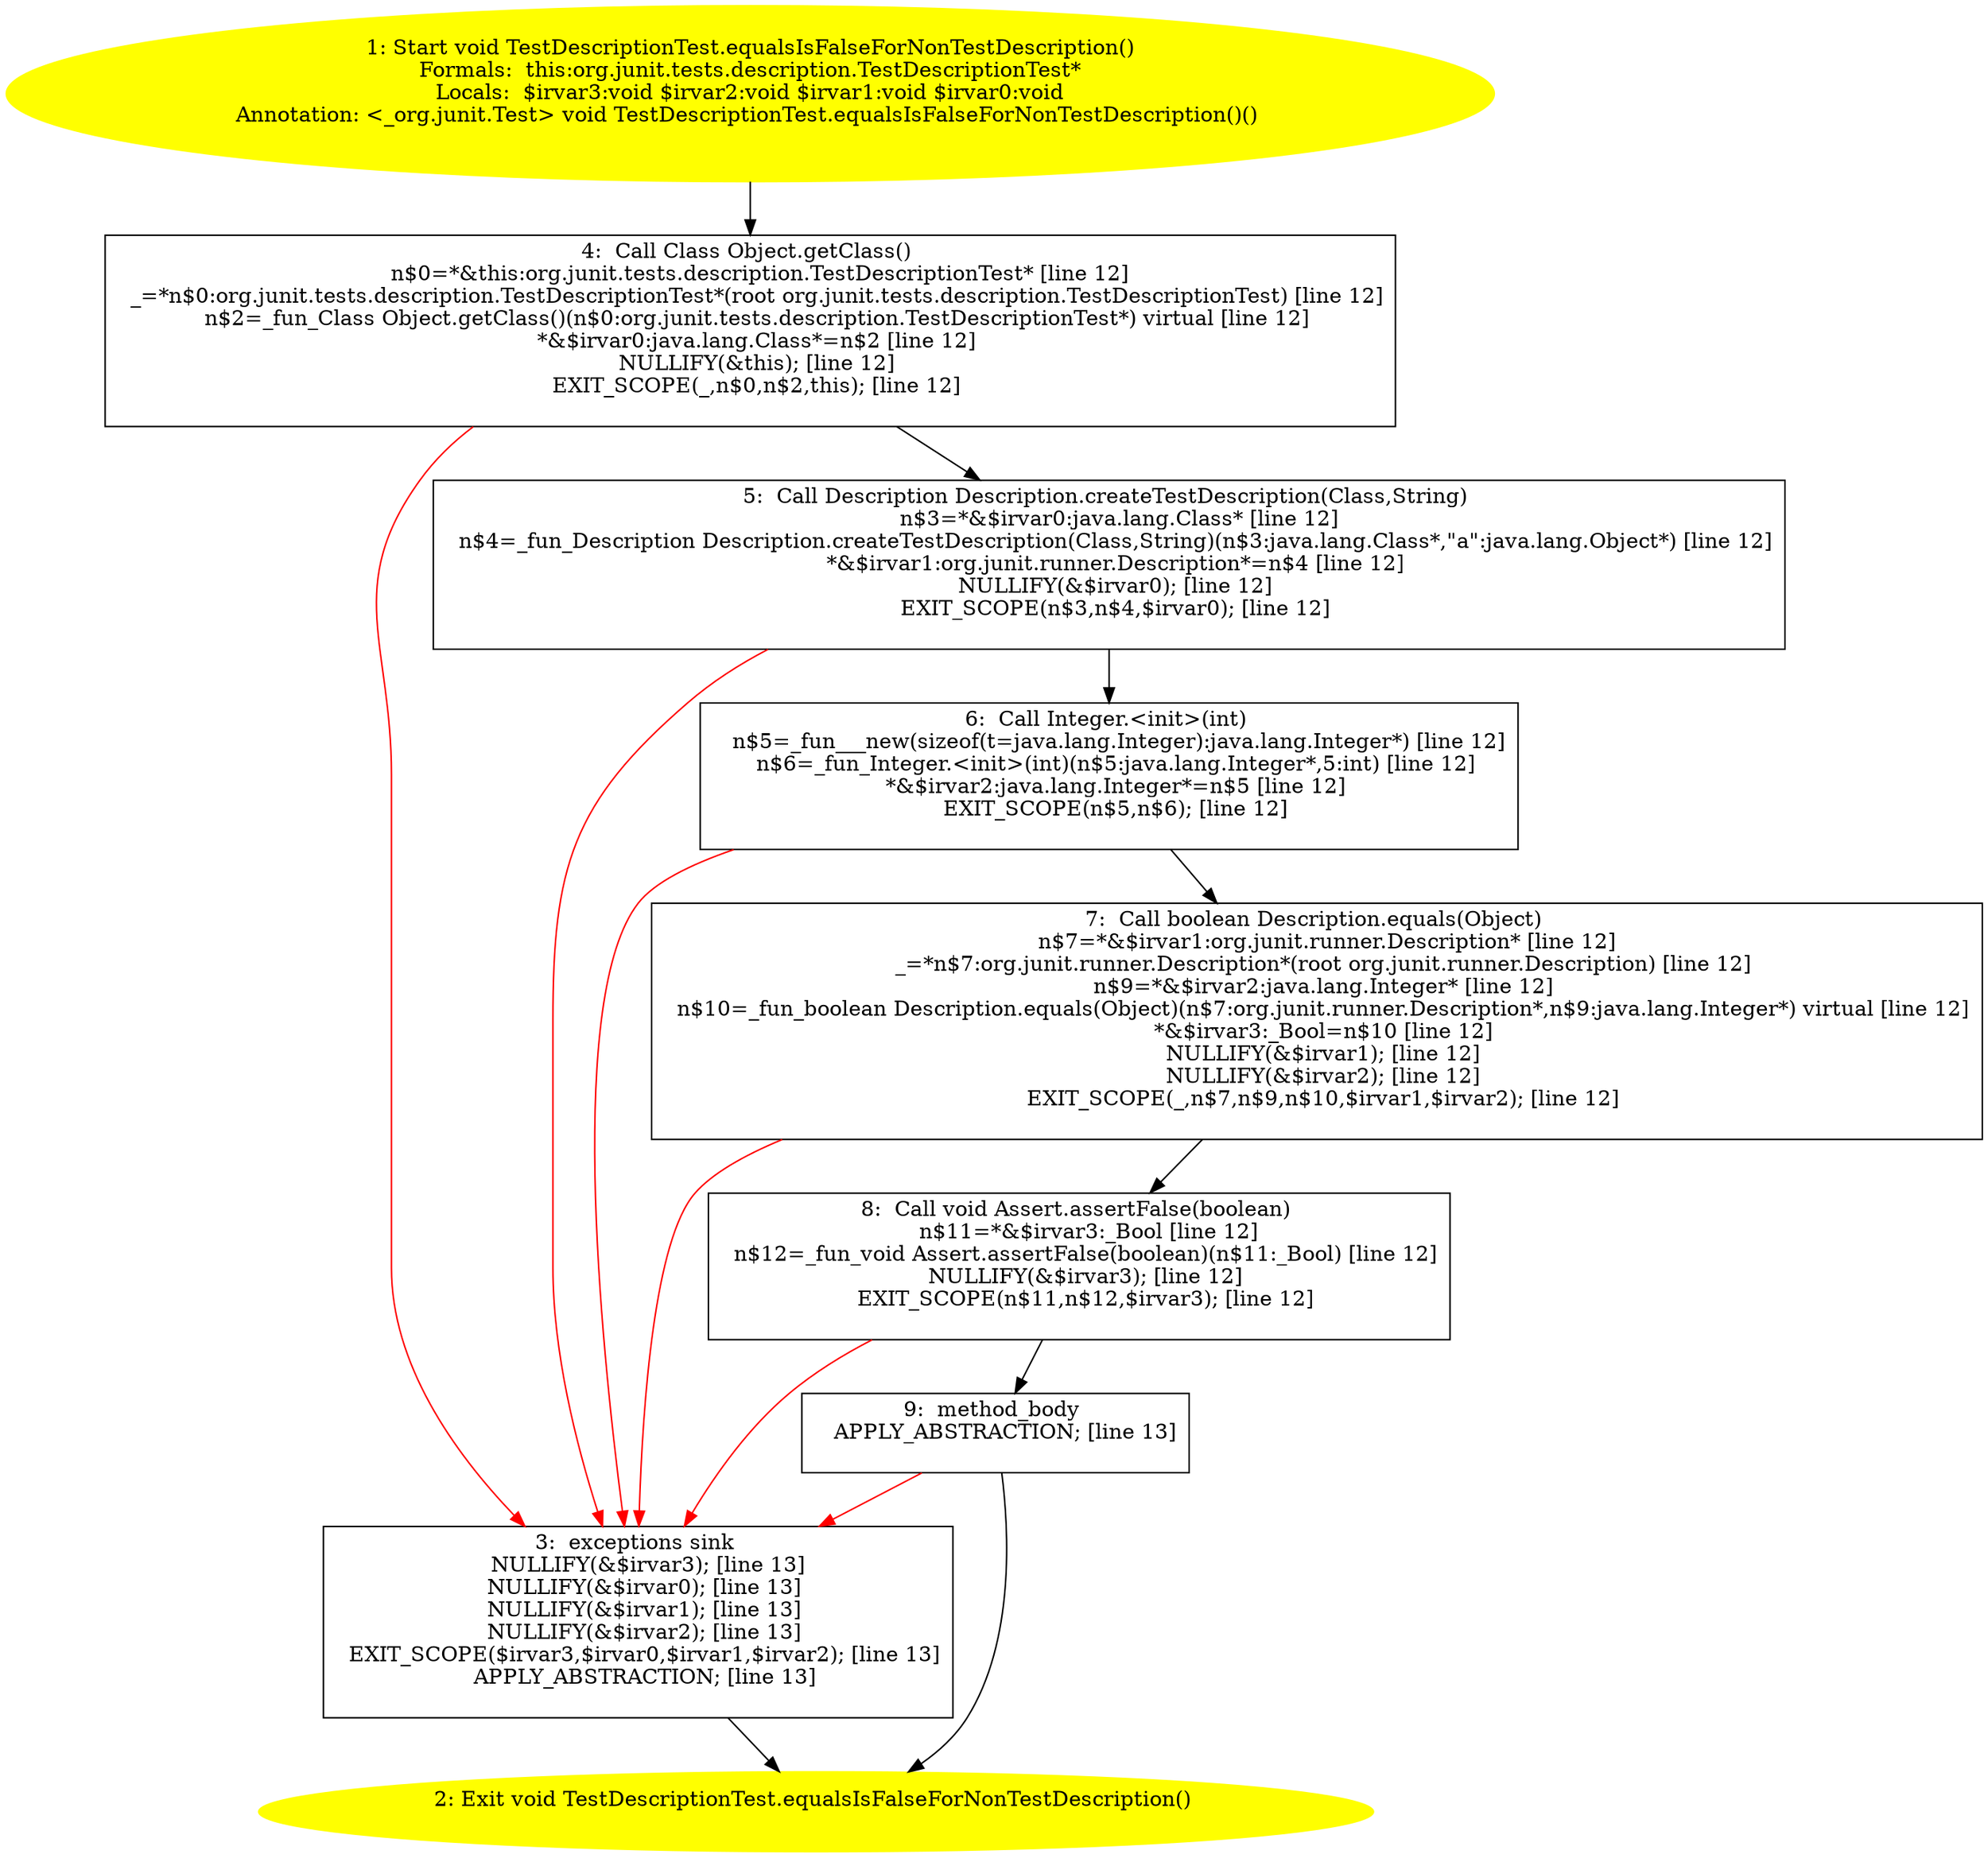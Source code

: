 /* @generated */
digraph cfg {
"org.junit.tests.description.TestDescriptionTest.equalsIsFalseForNonTestDescription():void.201814892e2ac8636321b4c5369715d0_1" [label="1: Start void TestDescriptionTest.equalsIsFalseForNonTestDescription()\nFormals:  this:org.junit.tests.description.TestDescriptionTest*\nLocals:  $irvar3:void $irvar2:void $irvar1:void $irvar0:void\nAnnotation: <_org.junit.Test> void TestDescriptionTest.equalsIsFalseForNonTestDescription()() \n  " color=yellow style=filled]
	

	 "org.junit.tests.description.TestDescriptionTest.equalsIsFalseForNonTestDescription():void.201814892e2ac8636321b4c5369715d0_1" -> "org.junit.tests.description.TestDescriptionTest.equalsIsFalseForNonTestDescription():void.201814892e2ac8636321b4c5369715d0_4" ;
"org.junit.tests.description.TestDescriptionTest.equalsIsFalseForNonTestDescription():void.201814892e2ac8636321b4c5369715d0_2" [label="2: Exit void TestDescriptionTest.equalsIsFalseForNonTestDescription() \n  " color=yellow style=filled]
	

"org.junit.tests.description.TestDescriptionTest.equalsIsFalseForNonTestDescription():void.201814892e2ac8636321b4c5369715d0_3" [label="3:  exceptions sink \n   NULLIFY(&$irvar3); [line 13]\n  NULLIFY(&$irvar0); [line 13]\n  NULLIFY(&$irvar1); [line 13]\n  NULLIFY(&$irvar2); [line 13]\n  EXIT_SCOPE($irvar3,$irvar0,$irvar1,$irvar2); [line 13]\n  APPLY_ABSTRACTION; [line 13]\n " shape="box"]
	

	 "org.junit.tests.description.TestDescriptionTest.equalsIsFalseForNonTestDescription():void.201814892e2ac8636321b4c5369715d0_3" -> "org.junit.tests.description.TestDescriptionTest.equalsIsFalseForNonTestDescription():void.201814892e2ac8636321b4c5369715d0_2" ;
"org.junit.tests.description.TestDescriptionTest.equalsIsFalseForNonTestDescription():void.201814892e2ac8636321b4c5369715d0_4" [label="4:  Call Class Object.getClass() \n   n$0=*&this:org.junit.tests.description.TestDescriptionTest* [line 12]\n  _=*n$0:org.junit.tests.description.TestDescriptionTest*(root org.junit.tests.description.TestDescriptionTest) [line 12]\n  n$2=_fun_Class Object.getClass()(n$0:org.junit.tests.description.TestDescriptionTest*) virtual [line 12]\n  *&$irvar0:java.lang.Class*=n$2 [line 12]\n  NULLIFY(&this); [line 12]\n  EXIT_SCOPE(_,n$0,n$2,this); [line 12]\n " shape="box"]
	

	 "org.junit.tests.description.TestDescriptionTest.equalsIsFalseForNonTestDescription():void.201814892e2ac8636321b4c5369715d0_4" -> "org.junit.tests.description.TestDescriptionTest.equalsIsFalseForNonTestDescription():void.201814892e2ac8636321b4c5369715d0_5" ;
	 "org.junit.tests.description.TestDescriptionTest.equalsIsFalseForNonTestDescription():void.201814892e2ac8636321b4c5369715d0_4" -> "org.junit.tests.description.TestDescriptionTest.equalsIsFalseForNonTestDescription():void.201814892e2ac8636321b4c5369715d0_3" [color="red" ];
"org.junit.tests.description.TestDescriptionTest.equalsIsFalseForNonTestDescription():void.201814892e2ac8636321b4c5369715d0_5" [label="5:  Call Description Description.createTestDescription(Class,String) \n   n$3=*&$irvar0:java.lang.Class* [line 12]\n  n$4=_fun_Description Description.createTestDescription(Class,String)(n$3:java.lang.Class*,\"a\":java.lang.Object*) [line 12]\n  *&$irvar1:org.junit.runner.Description*=n$4 [line 12]\n  NULLIFY(&$irvar0); [line 12]\n  EXIT_SCOPE(n$3,n$4,$irvar0); [line 12]\n " shape="box"]
	

	 "org.junit.tests.description.TestDescriptionTest.equalsIsFalseForNonTestDescription():void.201814892e2ac8636321b4c5369715d0_5" -> "org.junit.tests.description.TestDescriptionTest.equalsIsFalseForNonTestDescription():void.201814892e2ac8636321b4c5369715d0_6" ;
	 "org.junit.tests.description.TestDescriptionTest.equalsIsFalseForNonTestDescription():void.201814892e2ac8636321b4c5369715d0_5" -> "org.junit.tests.description.TestDescriptionTest.equalsIsFalseForNonTestDescription():void.201814892e2ac8636321b4c5369715d0_3" [color="red" ];
"org.junit.tests.description.TestDescriptionTest.equalsIsFalseForNonTestDescription():void.201814892e2ac8636321b4c5369715d0_6" [label="6:  Call Integer.<init>(int) \n   n$5=_fun___new(sizeof(t=java.lang.Integer):java.lang.Integer*) [line 12]\n  n$6=_fun_Integer.<init>(int)(n$5:java.lang.Integer*,5:int) [line 12]\n  *&$irvar2:java.lang.Integer*=n$5 [line 12]\n  EXIT_SCOPE(n$5,n$6); [line 12]\n " shape="box"]
	

	 "org.junit.tests.description.TestDescriptionTest.equalsIsFalseForNonTestDescription():void.201814892e2ac8636321b4c5369715d0_6" -> "org.junit.tests.description.TestDescriptionTest.equalsIsFalseForNonTestDescription():void.201814892e2ac8636321b4c5369715d0_7" ;
	 "org.junit.tests.description.TestDescriptionTest.equalsIsFalseForNonTestDescription():void.201814892e2ac8636321b4c5369715d0_6" -> "org.junit.tests.description.TestDescriptionTest.equalsIsFalseForNonTestDescription():void.201814892e2ac8636321b4c5369715d0_3" [color="red" ];
"org.junit.tests.description.TestDescriptionTest.equalsIsFalseForNonTestDescription():void.201814892e2ac8636321b4c5369715d0_7" [label="7:  Call boolean Description.equals(Object) \n   n$7=*&$irvar1:org.junit.runner.Description* [line 12]\n  _=*n$7:org.junit.runner.Description*(root org.junit.runner.Description) [line 12]\n  n$9=*&$irvar2:java.lang.Integer* [line 12]\n  n$10=_fun_boolean Description.equals(Object)(n$7:org.junit.runner.Description*,n$9:java.lang.Integer*) virtual [line 12]\n  *&$irvar3:_Bool=n$10 [line 12]\n  NULLIFY(&$irvar1); [line 12]\n  NULLIFY(&$irvar2); [line 12]\n  EXIT_SCOPE(_,n$7,n$9,n$10,$irvar1,$irvar2); [line 12]\n " shape="box"]
	

	 "org.junit.tests.description.TestDescriptionTest.equalsIsFalseForNonTestDescription():void.201814892e2ac8636321b4c5369715d0_7" -> "org.junit.tests.description.TestDescriptionTest.equalsIsFalseForNonTestDescription():void.201814892e2ac8636321b4c5369715d0_8" ;
	 "org.junit.tests.description.TestDescriptionTest.equalsIsFalseForNonTestDescription():void.201814892e2ac8636321b4c5369715d0_7" -> "org.junit.tests.description.TestDescriptionTest.equalsIsFalseForNonTestDescription():void.201814892e2ac8636321b4c5369715d0_3" [color="red" ];
"org.junit.tests.description.TestDescriptionTest.equalsIsFalseForNonTestDescription():void.201814892e2ac8636321b4c5369715d0_8" [label="8:  Call void Assert.assertFalse(boolean) \n   n$11=*&$irvar3:_Bool [line 12]\n  n$12=_fun_void Assert.assertFalse(boolean)(n$11:_Bool) [line 12]\n  NULLIFY(&$irvar3); [line 12]\n  EXIT_SCOPE(n$11,n$12,$irvar3); [line 12]\n " shape="box"]
	

	 "org.junit.tests.description.TestDescriptionTest.equalsIsFalseForNonTestDescription():void.201814892e2ac8636321b4c5369715d0_8" -> "org.junit.tests.description.TestDescriptionTest.equalsIsFalseForNonTestDescription():void.201814892e2ac8636321b4c5369715d0_9" ;
	 "org.junit.tests.description.TestDescriptionTest.equalsIsFalseForNonTestDescription():void.201814892e2ac8636321b4c5369715d0_8" -> "org.junit.tests.description.TestDescriptionTest.equalsIsFalseForNonTestDescription():void.201814892e2ac8636321b4c5369715d0_3" [color="red" ];
"org.junit.tests.description.TestDescriptionTest.equalsIsFalseForNonTestDescription():void.201814892e2ac8636321b4c5369715d0_9" [label="9:  method_body \n   APPLY_ABSTRACTION; [line 13]\n " shape="box"]
	

	 "org.junit.tests.description.TestDescriptionTest.equalsIsFalseForNonTestDescription():void.201814892e2ac8636321b4c5369715d0_9" -> "org.junit.tests.description.TestDescriptionTest.equalsIsFalseForNonTestDescription():void.201814892e2ac8636321b4c5369715d0_2" ;
	 "org.junit.tests.description.TestDescriptionTest.equalsIsFalseForNonTestDescription():void.201814892e2ac8636321b4c5369715d0_9" -> "org.junit.tests.description.TestDescriptionTest.equalsIsFalseForNonTestDescription():void.201814892e2ac8636321b4c5369715d0_3" [color="red" ];
}
